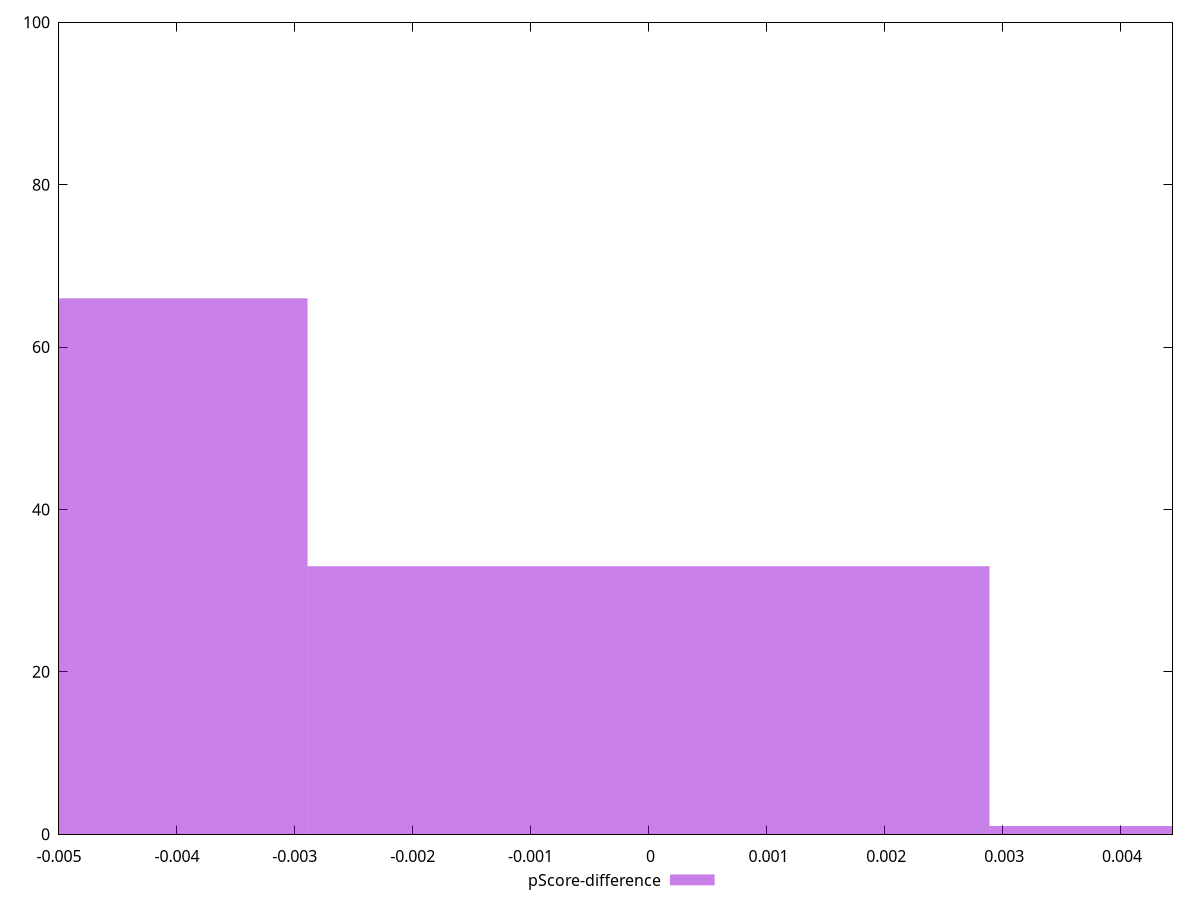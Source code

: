 reset

$pScoreDifference <<EOF
-0.005784151154897348 66
0 33
0.005784151154897348 1
EOF

set key outside below
set boxwidth 0.005784151154897348
set xrange [-0.0050000000000000044:0.004444444444444473]
set yrange [0:100]
set trange [0:100]
set style fill transparent solid 0.5 noborder
set terminal svg size 640, 490 enhanced background rgb 'white'
set output "report_00018_2021-02-10T15-25-16.877Z/uses-http2/samples/pages/pScore-difference/histogram.svg"

plot $pScoreDifference title "pScore-difference" with boxes

reset
